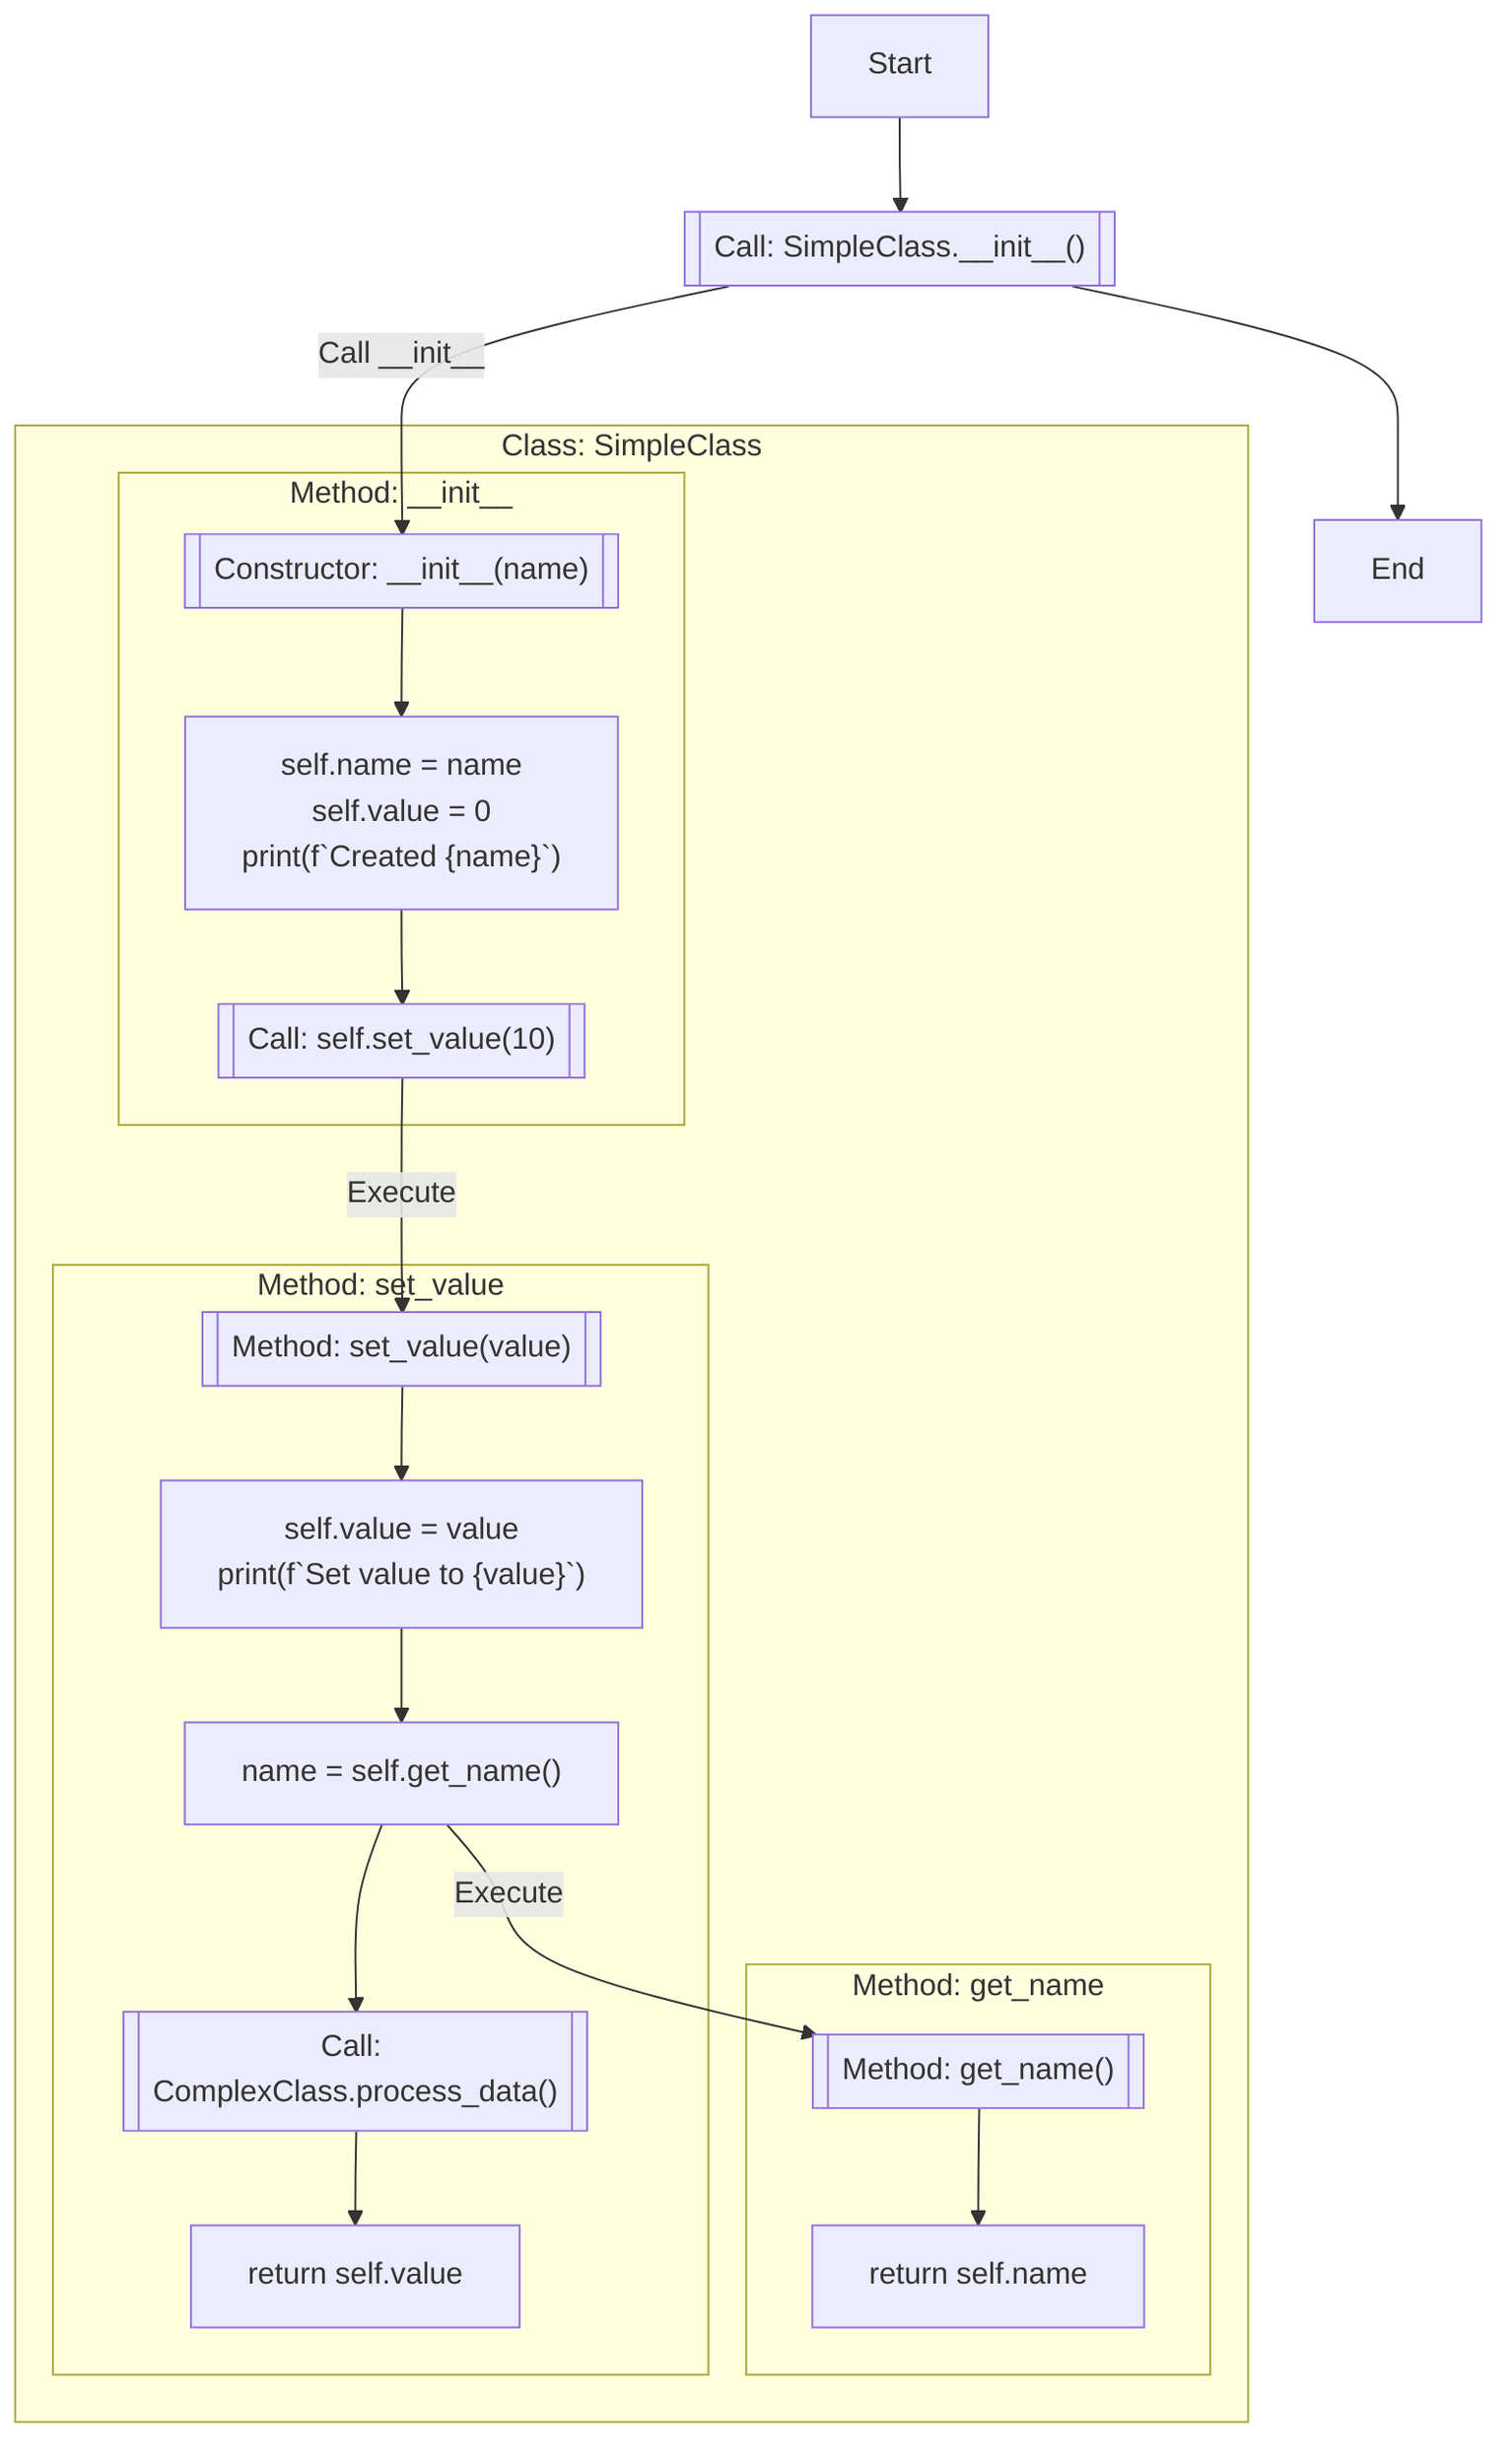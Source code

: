 graph TD
	start1[Start]
	end2[End]
	method_call4[["Call: SimpleClass.__init__()"]]
	method___init__5[["Constructor: __init__(name)"]]
	assign6["self.name = name\nself.value = 0\nprint(f`Created {name}`)"]
	method_call7[["Call: self.set_value(10)"]]
	method_set_value8[["Method: set_value(value)"]]
	assign9["self.value = value\nprint(f`Set value to {value}`)"]
	assign10["name = self.get_name()"]
	method_get_name11[["Method: get_name()"]]
	return12["return self.name"]
	method_call13[["Call: ComplexClass.process_data()"]]
	return14["return self.value"]
    method_call4[["Call: SimpleClass.__init__()"]]
subgraph "Class: SimpleClass"
    subgraph "Method: __init__"
        method___init__5[["Constructor: __init__(name)"]]
        assign6["self.name = name\nself.value = 0\nprint(f`Created {name}`)"]
        method_call7[["Call: self.set_value(10)"]]
    end
    subgraph "Method: get_name"
        method_get_name11[["Method: get_name()"]]
        return12["return self.name"]
    end
    subgraph "Method: set_value"
        method_set_value8[["Method: set_value(value)"]]
        assign9["self.value = value\nprint(f`Set value to {value}`)"]
        assign10["name = self.get_name()"]
        method_call13[["Call: ComplexClass.process_data()"]]
        return14["return self.value"]
    end
end
    method_call4[["Call: SimpleClass.__init__()"]]
        start1 --> method_call4
        method_call4 -->|Call __init__| method___init__5
        method___init__5 --> assign6
        assign6 --> method_call7
        method_call7 -->|Execute| method_set_value8
        method_set_value8 --> assign9
        assign9 --> assign10
        assign10 -->|Execute| method_get_name11
        method_get_name11 --> return12
        assign10 --> method_call13
        method_call13 --> return14
        method_call4 --> end2